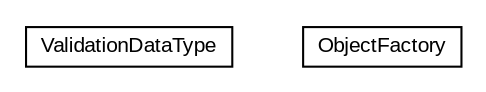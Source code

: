 #!/usr/local/bin/dot
#
# Class diagram 
# Generated by UMLGraph version R5_6-24-gf6e263 (http://www.umlgraph.org/)
#

digraph G {
	edge [fontname="arial",fontsize=10,labelfontname="arial",labelfontsize=10];
	node [fontname="arial",fontsize=10,shape=plaintext];
	nodesep=0.25;
	ranksep=0.5;
	// eu.europa.esig.jaxb.xades141.ValidationDataType
	c76535 [label=<<table title="eu.europa.esig.jaxb.xades141.ValidationDataType" border="0" cellborder="1" cellspacing="0" cellpadding="2" port="p" href="./ValidationDataType.html">
		<tr><td><table border="0" cellspacing="0" cellpadding="1">
<tr><td align="center" balign="center"> ValidationDataType </td></tr>
		</table></td></tr>
		</table>>, URL="./ValidationDataType.html", fontname="arial", fontcolor="black", fontsize=10.0];
	// eu.europa.esig.jaxb.xades141.ObjectFactory
	c76536 [label=<<table title="eu.europa.esig.jaxb.xades141.ObjectFactory" border="0" cellborder="1" cellspacing="0" cellpadding="2" port="p" href="./ObjectFactory.html">
		<tr><td><table border="0" cellspacing="0" cellpadding="1">
<tr><td align="center" balign="center"> ObjectFactory </td></tr>
		</table></td></tr>
		</table>>, URL="./ObjectFactory.html", fontname="arial", fontcolor="black", fontsize=10.0];
}

